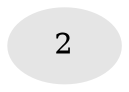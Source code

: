 // Generated by graph-tools (version 1.1) at 2025/46/02/15/25 05:46:28]
// undirected, 1 vertices, 0 edges
graph export_dot {
graph [start="1"]
  node [color=gray90,style=filled];
  2 [super="+1+3+4+5+6+7+8+9+10+12+13+14+16+17+18"];
}
